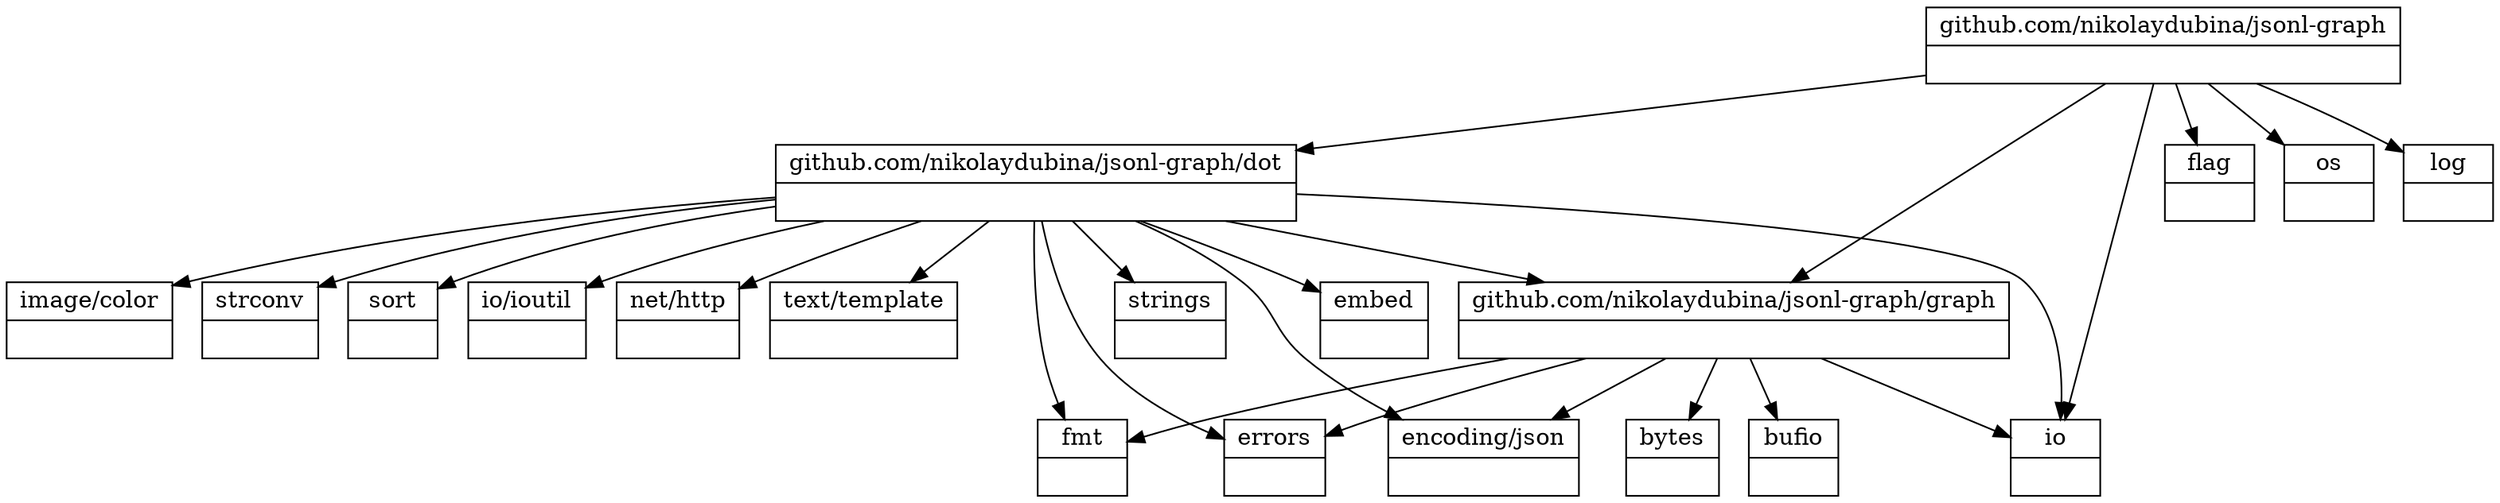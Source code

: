 digraph G {
rankdir=TB
"errors"
[
shape=record
label="{ errors |  }"
]

"strings"
[
shape=record
label="{ strings |  }"
]

"bytes"
[
shape=record
label="{ bytes |  }"
]

"embed"
[
shape=record
label="{ embed |  }"
]

"image/color"
[
shape=record
label="{ image/color |  }"
]

"strconv"
[
shape=record
label="{ strconv |  }"
]

"github.com/nikolaydubina/jsonl-graph/graph"
[
shape=record
label="{ github.com/nikolaydubina/jsonl-graph/graph |  }"
]

"sort"
[
shape=record
label="{ sort |  }"
]

"flag"
[
shape=record
label="{ flag |  }"
]

"os"
[
shape=record
label="{ os |  }"
]

"bufio"
[
shape=record
label="{ bufio |  }"
]

"fmt"
[
shape=record
label="{ fmt |  }"
]

"io"
[
shape=record
label="{ io |  }"
]

"github.com/nikolaydubina/jsonl-graph/dot"
[
shape=record
label="{ github.com/nikolaydubina/jsonl-graph/dot |  }"
]

"io/ioutil"
[
shape=record
label="{ io/ioutil |  }"
]

"net/http"
[
shape=record
label="{ net/http |  }"
]

"text/template"
[
shape=record
label="{ text/template |  }"
]

"github.com/nikolaydubina/jsonl-graph"
[
shape=record
label="{ github.com/nikolaydubina/jsonl-graph |  }"
]

"encoding/json"
[
shape=record
label="{ encoding/json |  }"
]

"log"
[
shape=record
label="{ log |  }"
]

"github.com/nikolaydubina/jsonl-graph/dot" -> "embed"
"github.com/nikolaydubina/jsonl-graph/dot" -> "strings"
"github.com/nikolaydubina/jsonl-graph/dot" -> "text/template"
"github.com/nikolaydubina/jsonl-graph" -> "flag"
"github.com/nikolaydubina/jsonl-graph/dot" -> "io"
"github.com/nikolaydubina/jsonl-graph/dot" -> "net/http"
"github.com/nikolaydubina/jsonl-graph/graph" -> "bytes"
"github.com/nikolaydubina/jsonl-graph/graph" -> "encoding/json"
"github.com/nikolaydubina/jsonl-graph/graph" -> "errors"
"github.com/nikolaydubina/jsonl-graph/graph" -> "io"
"github.com/nikolaydubina/jsonl-graph/dot" -> "encoding/json"
"github.com/nikolaydubina/jsonl-graph/dot" -> "github.com/nikolaydubina/jsonl-graph/graph"
"github.com/nikolaydubina/jsonl-graph/graph" -> "bufio"
"github.com/nikolaydubina/jsonl-graph/dot" -> "errors"
"github.com/nikolaydubina/jsonl-graph/dot" -> "image/color"
"github.com/nikolaydubina/jsonl-graph/dot" -> "io/ioutil"
"github.com/nikolaydubina/jsonl-graph" -> "github.com/nikolaydubina/jsonl-graph/graph"
"github.com/nikolaydubina/jsonl-graph" -> "io"
"github.com/nikolaydubina/jsonl-graph" -> "os"
"github.com/nikolaydubina/jsonl-graph/graph" -> "fmt"
"github.com/nikolaydubina/jsonl-graph/dot" -> "fmt"
"github.com/nikolaydubina/jsonl-graph/dot" -> "sort"
"github.com/nikolaydubina/jsonl-graph/dot" -> "strconv"
"github.com/nikolaydubina/jsonl-graph" -> "github.com/nikolaydubina/jsonl-graph/dot"
"github.com/nikolaydubina/jsonl-graph" -> "log"
}
